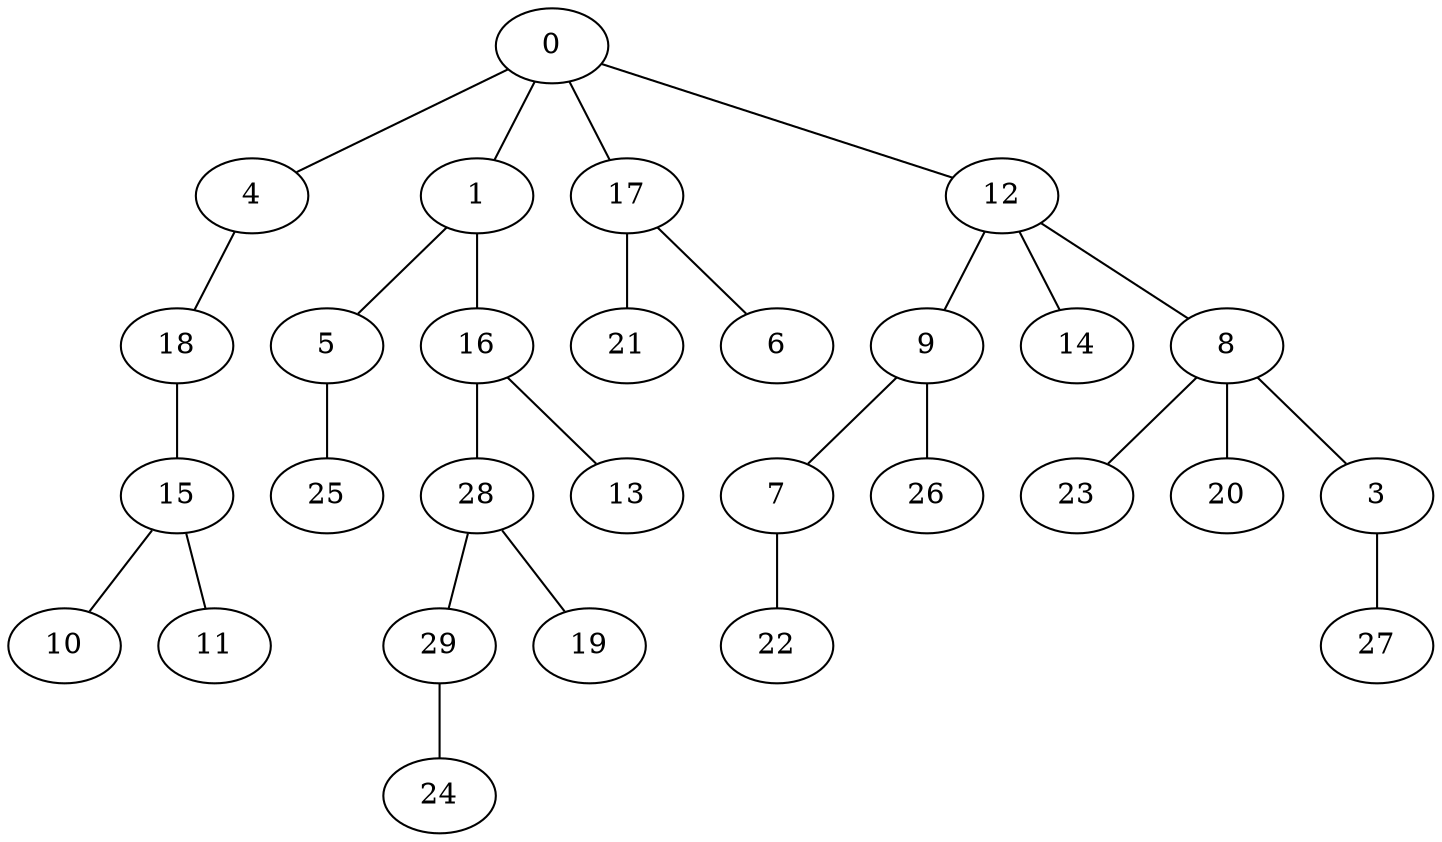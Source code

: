graph G {
"5";
"4";
"10";
"29";
"11";
"18";
"1";
"27";
"22";
"23";
"25";
"28";
"21";
"19";
"9";
"13";
"7";
"17";
"26";
"6";
"20";
"24";
"3";
"14";
"16";
"8";
"0";
"15";
"12";
    "8" -- "23";
    "17" -- "21";
    "7" -- "22";
    "28" -- "19";
    "0" -- "4";
    "1" -- "16";
    "0" -- "12";
    "9" -- "7";
    "9" -- "26";
    "16" -- "13";
    "29" -- "24";
    "28" -- "29";
    "8" -- "3";
    "0" -- "17";
    "15" -- "11";
    "8" -- "20";
    "5" -- "25";
    "15" -- "10";
    "1" -- "5";
    "3" -- "27";
    "12" -- "8";
    "18" -- "15";
    "16" -- "28";
    "12" -- "9";
    "12" -- "14";
    "0" -- "1";
    "4" -- "18";
    "17" -- "6";
}
